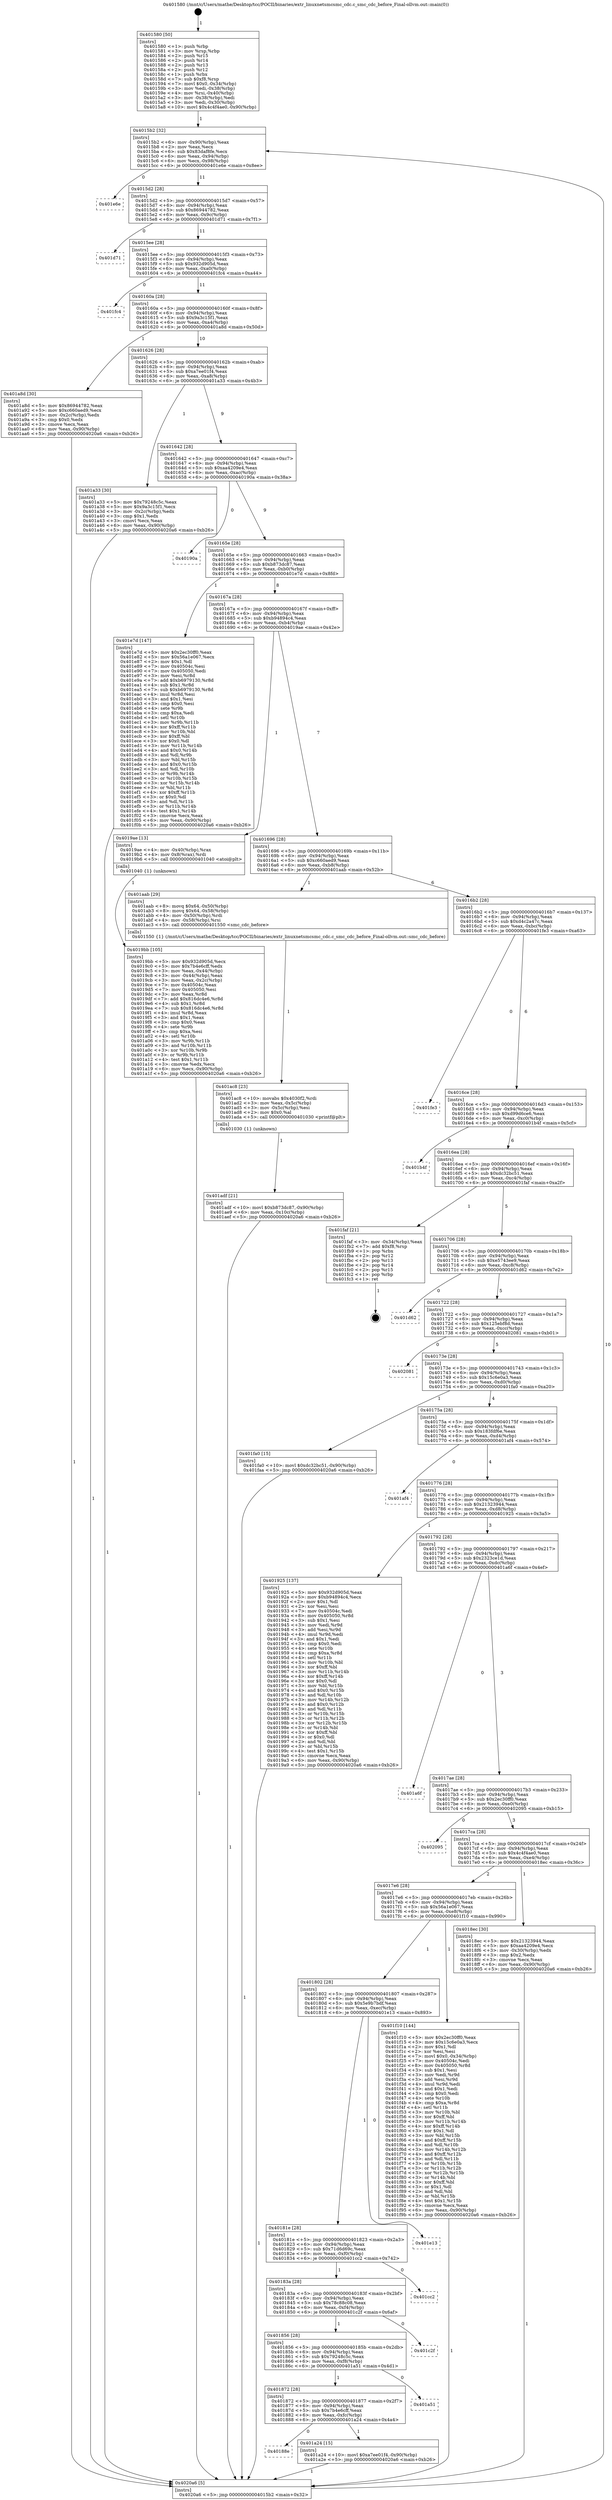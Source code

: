 digraph "0x401580" {
  label = "0x401580 (/mnt/c/Users/mathe/Desktop/tcc/POCII/binaries/extr_linuxnetsmcsmc_cdc.c_smc_cdc_before_Final-ollvm.out::main(0))"
  labelloc = "t"
  node[shape=record]

  Entry [label="",width=0.3,height=0.3,shape=circle,fillcolor=black,style=filled]
  "0x4015b2" [label="{
     0x4015b2 [32]\l
     | [instrs]\l
     &nbsp;&nbsp;0x4015b2 \<+6\>: mov -0x90(%rbp),%eax\l
     &nbsp;&nbsp;0x4015b8 \<+2\>: mov %eax,%ecx\l
     &nbsp;&nbsp;0x4015ba \<+6\>: sub $0x83daf8fe,%ecx\l
     &nbsp;&nbsp;0x4015c0 \<+6\>: mov %eax,-0x94(%rbp)\l
     &nbsp;&nbsp;0x4015c6 \<+6\>: mov %ecx,-0x98(%rbp)\l
     &nbsp;&nbsp;0x4015cc \<+6\>: je 0000000000401e6e \<main+0x8ee\>\l
  }"]
  "0x401e6e" [label="{
     0x401e6e\l
  }", style=dashed]
  "0x4015d2" [label="{
     0x4015d2 [28]\l
     | [instrs]\l
     &nbsp;&nbsp;0x4015d2 \<+5\>: jmp 00000000004015d7 \<main+0x57\>\l
     &nbsp;&nbsp;0x4015d7 \<+6\>: mov -0x94(%rbp),%eax\l
     &nbsp;&nbsp;0x4015dd \<+5\>: sub $0x86944782,%eax\l
     &nbsp;&nbsp;0x4015e2 \<+6\>: mov %eax,-0x9c(%rbp)\l
     &nbsp;&nbsp;0x4015e8 \<+6\>: je 0000000000401d71 \<main+0x7f1\>\l
  }"]
  Exit [label="",width=0.3,height=0.3,shape=circle,fillcolor=black,style=filled,peripheries=2]
  "0x401d71" [label="{
     0x401d71\l
  }", style=dashed]
  "0x4015ee" [label="{
     0x4015ee [28]\l
     | [instrs]\l
     &nbsp;&nbsp;0x4015ee \<+5\>: jmp 00000000004015f3 \<main+0x73\>\l
     &nbsp;&nbsp;0x4015f3 \<+6\>: mov -0x94(%rbp),%eax\l
     &nbsp;&nbsp;0x4015f9 \<+5\>: sub $0x932d905d,%eax\l
     &nbsp;&nbsp;0x4015fe \<+6\>: mov %eax,-0xa0(%rbp)\l
     &nbsp;&nbsp;0x401604 \<+6\>: je 0000000000401fc4 \<main+0xa44\>\l
  }"]
  "0x401adf" [label="{
     0x401adf [21]\l
     | [instrs]\l
     &nbsp;&nbsp;0x401adf \<+10\>: movl $0xb873dc87,-0x90(%rbp)\l
     &nbsp;&nbsp;0x401ae9 \<+6\>: mov %eax,-0x10c(%rbp)\l
     &nbsp;&nbsp;0x401aef \<+5\>: jmp 00000000004020a6 \<main+0xb26\>\l
  }"]
  "0x401fc4" [label="{
     0x401fc4\l
  }", style=dashed]
  "0x40160a" [label="{
     0x40160a [28]\l
     | [instrs]\l
     &nbsp;&nbsp;0x40160a \<+5\>: jmp 000000000040160f \<main+0x8f\>\l
     &nbsp;&nbsp;0x40160f \<+6\>: mov -0x94(%rbp),%eax\l
     &nbsp;&nbsp;0x401615 \<+5\>: sub $0x9a3c15f1,%eax\l
     &nbsp;&nbsp;0x40161a \<+6\>: mov %eax,-0xa4(%rbp)\l
     &nbsp;&nbsp;0x401620 \<+6\>: je 0000000000401a8d \<main+0x50d\>\l
  }"]
  "0x401ac8" [label="{
     0x401ac8 [23]\l
     | [instrs]\l
     &nbsp;&nbsp;0x401ac8 \<+10\>: movabs $0x4030f2,%rdi\l
     &nbsp;&nbsp;0x401ad2 \<+3\>: mov %eax,-0x5c(%rbp)\l
     &nbsp;&nbsp;0x401ad5 \<+3\>: mov -0x5c(%rbp),%esi\l
     &nbsp;&nbsp;0x401ad8 \<+2\>: mov $0x0,%al\l
     &nbsp;&nbsp;0x401ada \<+5\>: call 0000000000401030 \<printf@plt\>\l
     | [calls]\l
     &nbsp;&nbsp;0x401030 \{1\} (unknown)\l
  }"]
  "0x401a8d" [label="{
     0x401a8d [30]\l
     | [instrs]\l
     &nbsp;&nbsp;0x401a8d \<+5\>: mov $0x86944782,%eax\l
     &nbsp;&nbsp;0x401a92 \<+5\>: mov $0xc660aed9,%ecx\l
     &nbsp;&nbsp;0x401a97 \<+3\>: mov -0x2c(%rbp),%edx\l
     &nbsp;&nbsp;0x401a9a \<+3\>: cmp $0x0,%edx\l
     &nbsp;&nbsp;0x401a9d \<+3\>: cmove %ecx,%eax\l
     &nbsp;&nbsp;0x401aa0 \<+6\>: mov %eax,-0x90(%rbp)\l
     &nbsp;&nbsp;0x401aa6 \<+5\>: jmp 00000000004020a6 \<main+0xb26\>\l
  }"]
  "0x401626" [label="{
     0x401626 [28]\l
     | [instrs]\l
     &nbsp;&nbsp;0x401626 \<+5\>: jmp 000000000040162b \<main+0xab\>\l
     &nbsp;&nbsp;0x40162b \<+6\>: mov -0x94(%rbp),%eax\l
     &nbsp;&nbsp;0x401631 \<+5\>: sub $0xa7ee01f4,%eax\l
     &nbsp;&nbsp;0x401636 \<+6\>: mov %eax,-0xa8(%rbp)\l
     &nbsp;&nbsp;0x40163c \<+6\>: je 0000000000401a33 \<main+0x4b3\>\l
  }"]
  "0x40188e" [label="{
     0x40188e\l
  }", style=dashed]
  "0x401a33" [label="{
     0x401a33 [30]\l
     | [instrs]\l
     &nbsp;&nbsp;0x401a33 \<+5\>: mov $0x79248c5c,%eax\l
     &nbsp;&nbsp;0x401a38 \<+5\>: mov $0x9a3c15f1,%ecx\l
     &nbsp;&nbsp;0x401a3d \<+3\>: mov -0x2c(%rbp),%edx\l
     &nbsp;&nbsp;0x401a40 \<+3\>: cmp $0x1,%edx\l
     &nbsp;&nbsp;0x401a43 \<+3\>: cmovl %ecx,%eax\l
     &nbsp;&nbsp;0x401a46 \<+6\>: mov %eax,-0x90(%rbp)\l
     &nbsp;&nbsp;0x401a4c \<+5\>: jmp 00000000004020a6 \<main+0xb26\>\l
  }"]
  "0x401642" [label="{
     0x401642 [28]\l
     | [instrs]\l
     &nbsp;&nbsp;0x401642 \<+5\>: jmp 0000000000401647 \<main+0xc7\>\l
     &nbsp;&nbsp;0x401647 \<+6\>: mov -0x94(%rbp),%eax\l
     &nbsp;&nbsp;0x40164d \<+5\>: sub $0xaa4209e4,%eax\l
     &nbsp;&nbsp;0x401652 \<+6\>: mov %eax,-0xac(%rbp)\l
     &nbsp;&nbsp;0x401658 \<+6\>: je 000000000040190a \<main+0x38a\>\l
  }"]
  "0x401a24" [label="{
     0x401a24 [15]\l
     | [instrs]\l
     &nbsp;&nbsp;0x401a24 \<+10\>: movl $0xa7ee01f4,-0x90(%rbp)\l
     &nbsp;&nbsp;0x401a2e \<+5\>: jmp 00000000004020a6 \<main+0xb26\>\l
  }"]
  "0x40190a" [label="{
     0x40190a\l
  }", style=dashed]
  "0x40165e" [label="{
     0x40165e [28]\l
     | [instrs]\l
     &nbsp;&nbsp;0x40165e \<+5\>: jmp 0000000000401663 \<main+0xe3\>\l
     &nbsp;&nbsp;0x401663 \<+6\>: mov -0x94(%rbp),%eax\l
     &nbsp;&nbsp;0x401669 \<+5\>: sub $0xb873dc87,%eax\l
     &nbsp;&nbsp;0x40166e \<+6\>: mov %eax,-0xb0(%rbp)\l
     &nbsp;&nbsp;0x401674 \<+6\>: je 0000000000401e7d \<main+0x8fd\>\l
  }"]
  "0x401872" [label="{
     0x401872 [28]\l
     | [instrs]\l
     &nbsp;&nbsp;0x401872 \<+5\>: jmp 0000000000401877 \<main+0x2f7\>\l
     &nbsp;&nbsp;0x401877 \<+6\>: mov -0x94(%rbp),%eax\l
     &nbsp;&nbsp;0x40187d \<+5\>: sub $0x7b4e6cff,%eax\l
     &nbsp;&nbsp;0x401882 \<+6\>: mov %eax,-0xfc(%rbp)\l
     &nbsp;&nbsp;0x401888 \<+6\>: je 0000000000401a24 \<main+0x4a4\>\l
  }"]
  "0x401e7d" [label="{
     0x401e7d [147]\l
     | [instrs]\l
     &nbsp;&nbsp;0x401e7d \<+5\>: mov $0x2ec30ff0,%eax\l
     &nbsp;&nbsp;0x401e82 \<+5\>: mov $0x56a1e067,%ecx\l
     &nbsp;&nbsp;0x401e87 \<+2\>: mov $0x1,%dl\l
     &nbsp;&nbsp;0x401e89 \<+7\>: mov 0x40504c,%esi\l
     &nbsp;&nbsp;0x401e90 \<+7\>: mov 0x405050,%edi\l
     &nbsp;&nbsp;0x401e97 \<+3\>: mov %esi,%r8d\l
     &nbsp;&nbsp;0x401e9a \<+7\>: add $0xb6979130,%r8d\l
     &nbsp;&nbsp;0x401ea1 \<+4\>: sub $0x1,%r8d\l
     &nbsp;&nbsp;0x401ea5 \<+7\>: sub $0xb6979130,%r8d\l
     &nbsp;&nbsp;0x401eac \<+4\>: imul %r8d,%esi\l
     &nbsp;&nbsp;0x401eb0 \<+3\>: and $0x1,%esi\l
     &nbsp;&nbsp;0x401eb3 \<+3\>: cmp $0x0,%esi\l
     &nbsp;&nbsp;0x401eb6 \<+4\>: sete %r9b\l
     &nbsp;&nbsp;0x401eba \<+3\>: cmp $0xa,%edi\l
     &nbsp;&nbsp;0x401ebd \<+4\>: setl %r10b\l
     &nbsp;&nbsp;0x401ec1 \<+3\>: mov %r9b,%r11b\l
     &nbsp;&nbsp;0x401ec4 \<+4\>: xor $0xff,%r11b\l
     &nbsp;&nbsp;0x401ec8 \<+3\>: mov %r10b,%bl\l
     &nbsp;&nbsp;0x401ecb \<+3\>: xor $0xff,%bl\l
     &nbsp;&nbsp;0x401ece \<+3\>: xor $0x0,%dl\l
     &nbsp;&nbsp;0x401ed1 \<+3\>: mov %r11b,%r14b\l
     &nbsp;&nbsp;0x401ed4 \<+4\>: and $0x0,%r14b\l
     &nbsp;&nbsp;0x401ed8 \<+3\>: and %dl,%r9b\l
     &nbsp;&nbsp;0x401edb \<+3\>: mov %bl,%r15b\l
     &nbsp;&nbsp;0x401ede \<+4\>: and $0x0,%r15b\l
     &nbsp;&nbsp;0x401ee2 \<+3\>: and %dl,%r10b\l
     &nbsp;&nbsp;0x401ee5 \<+3\>: or %r9b,%r14b\l
     &nbsp;&nbsp;0x401ee8 \<+3\>: or %r10b,%r15b\l
     &nbsp;&nbsp;0x401eeb \<+3\>: xor %r15b,%r14b\l
     &nbsp;&nbsp;0x401eee \<+3\>: or %bl,%r11b\l
     &nbsp;&nbsp;0x401ef1 \<+4\>: xor $0xff,%r11b\l
     &nbsp;&nbsp;0x401ef5 \<+3\>: or $0x0,%dl\l
     &nbsp;&nbsp;0x401ef8 \<+3\>: and %dl,%r11b\l
     &nbsp;&nbsp;0x401efb \<+3\>: or %r11b,%r14b\l
     &nbsp;&nbsp;0x401efe \<+4\>: test $0x1,%r14b\l
     &nbsp;&nbsp;0x401f02 \<+3\>: cmovne %ecx,%eax\l
     &nbsp;&nbsp;0x401f05 \<+6\>: mov %eax,-0x90(%rbp)\l
     &nbsp;&nbsp;0x401f0b \<+5\>: jmp 00000000004020a6 \<main+0xb26\>\l
  }"]
  "0x40167a" [label="{
     0x40167a [28]\l
     | [instrs]\l
     &nbsp;&nbsp;0x40167a \<+5\>: jmp 000000000040167f \<main+0xff\>\l
     &nbsp;&nbsp;0x40167f \<+6\>: mov -0x94(%rbp),%eax\l
     &nbsp;&nbsp;0x401685 \<+5\>: sub $0xb94894c4,%eax\l
     &nbsp;&nbsp;0x40168a \<+6\>: mov %eax,-0xb4(%rbp)\l
     &nbsp;&nbsp;0x401690 \<+6\>: je 00000000004019ae \<main+0x42e\>\l
  }"]
  "0x401a51" [label="{
     0x401a51\l
  }", style=dashed]
  "0x4019ae" [label="{
     0x4019ae [13]\l
     | [instrs]\l
     &nbsp;&nbsp;0x4019ae \<+4\>: mov -0x40(%rbp),%rax\l
     &nbsp;&nbsp;0x4019b2 \<+4\>: mov 0x8(%rax),%rdi\l
     &nbsp;&nbsp;0x4019b6 \<+5\>: call 0000000000401040 \<atoi@plt\>\l
     | [calls]\l
     &nbsp;&nbsp;0x401040 \{1\} (unknown)\l
  }"]
  "0x401696" [label="{
     0x401696 [28]\l
     | [instrs]\l
     &nbsp;&nbsp;0x401696 \<+5\>: jmp 000000000040169b \<main+0x11b\>\l
     &nbsp;&nbsp;0x40169b \<+6\>: mov -0x94(%rbp),%eax\l
     &nbsp;&nbsp;0x4016a1 \<+5\>: sub $0xc660aed9,%eax\l
     &nbsp;&nbsp;0x4016a6 \<+6\>: mov %eax,-0xb8(%rbp)\l
     &nbsp;&nbsp;0x4016ac \<+6\>: je 0000000000401aab \<main+0x52b\>\l
  }"]
  "0x401856" [label="{
     0x401856 [28]\l
     | [instrs]\l
     &nbsp;&nbsp;0x401856 \<+5\>: jmp 000000000040185b \<main+0x2db\>\l
     &nbsp;&nbsp;0x40185b \<+6\>: mov -0x94(%rbp),%eax\l
     &nbsp;&nbsp;0x401861 \<+5\>: sub $0x79248c5c,%eax\l
     &nbsp;&nbsp;0x401866 \<+6\>: mov %eax,-0xf8(%rbp)\l
     &nbsp;&nbsp;0x40186c \<+6\>: je 0000000000401a51 \<main+0x4d1\>\l
  }"]
  "0x401aab" [label="{
     0x401aab [29]\l
     | [instrs]\l
     &nbsp;&nbsp;0x401aab \<+8\>: movq $0x64,-0x50(%rbp)\l
     &nbsp;&nbsp;0x401ab3 \<+8\>: movq $0x64,-0x58(%rbp)\l
     &nbsp;&nbsp;0x401abb \<+4\>: mov -0x50(%rbp),%rdi\l
     &nbsp;&nbsp;0x401abf \<+4\>: mov -0x58(%rbp),%rsi\l
     &nbsp;&nbsp;0x401ac3 \<+5\>: call 0000000000401550 \<smc_cdc_before\>\l
     | [calls]\l
     &nbsp;&nbsp;0x401550 \{1\} (/mnt/c/Users/mathe/Desktop/tcc/POCII/binaries/extr_linuxnetsmcsmc_cdc.c_smc_cdc_before_Final-ollvm.out::smc_cdc_before)\l
  }"]
  "0x4016b2" [label="{
     0x4016b2 [28]\l
     | [instrs]\l
     &nbsp;&nbsp;0x4016b2 \<+5\>: jmp 00000000004016b7 \<main+0x137\>\l
     &nbsp;&nbsp;0x4016b7 \<+6\>: mov -0x94(%rbp),%eax\l
     &nbsp;&nbsp;0x4016bd \<+5\>: sub $0xd4c2a47c,%eax\l
     &nbsp;&nbsp;0x4016c2 \<+6\>: mov %eax,-0xbc(%rbp)\l
     &nbsp;&nbsp;0x4016c8 \<+6\>: je 0000000000401fe3 \<main+0xa63\>\l
  }"]
  "0x401c2f" [label="{
     0x401c2f\l
  }", style=dashed]
  "0x401fe3" [label="{
     0x401fe3\l
  }", style=dashed]
  "0x4016ce" [label="{
     0x4016ce [28]\l
     | [instrs]\l
     &nbsp;&nbsp;0x4016ce \<+5\>: jmp 00000000004016d3 \<main+0x153\>\l
     &nbsp;&nbsp;0x4016d3 \<+6\>: mov -0x94(%rbp),%eax\l
     &nbsp;&nbsp;0x4016d9 \<+5\>: sub $0xd99d6ce6,%eax\l
     &nbsp;&nbsp;0x4016de \<+6\>: mov %eax,-0xc0(%rbp)\l
     &nbsp;&nbsp;0x4016e4 \<+6\>: je 0000000000401b4f \<main+0x5cf\>\l
  }"]
  "0x40183a" [label="{
     0x40183a [28]\l
     | [instrs]\l
     &nbsp;&nbsp;0x40183a \<+5\>: jmp 000000000040183f \<main+0x2bf\>\l
     &nbsp;&nbsp;0x40183f \<+6\>: mov -0x94(%rbp),%eax\l
     &nbsp;&nbsp;0x401845 \<+5\>: sub $0x78c88c08,%eax\l
     &nbsp;&nbsp;0x40184a \<+6\>: mov %eax,-0xf4(%rbp)\l
     &nbsp;&nbsp;0x401850 \<+6\>: je 0000000000401c2f \<main+0x6af\>\l
  }"]
  "0x401b4f" [label="{
     0x401b4f\l
  }", style=dashed]
  "0x4016ea" [label="{
     0x4016ea [28]\l
     | [instrs]\l
     &nbsp;&nbsp;0x4016ea \<+5\>: jmp 00000000004016ef \<main+0x16f\>\l
     &nbsp;&nbsp;0x4016ef \<+6\>: mov -0x94(%rbp),%eax\l
     &nbsp;&nbsp;0x4016f5 \<+5\>: sub $0xdc32bc51,%eax\l
     &nbsp;&nbsp;0x4016fa \<+6\>: mov %eax,-0xc4(%rbp)\l
     &nbsp;&nbsp;0x401700 \<+6\>: je 0000000000401faf \<main+0xa2f\>\l
  }"]
  "0x401cc2" [label="{
     0x401cc2\l
  }", style=dashed]
  "0x401faf" [label="{
     0x401faf [21]\l
     | [instrs]\l
     &nbsp;&nbsp;0x401faf \<+3\>: mov -0x34(%rbp),%eax\l
     &nbsp;&nbsp;0x401fb2 \<+7\>: add $0xf8,%rsp\l
     &nbsp;&nbsp;0x401fb9 \<+1\>: pop %rbx\l
     &nbsp;&nbsp;0x401fba \<+2\>: pop %r12\l
     &nbsp;&nbsp;0x401fbc \<+2\>: pop %r13\l
     &nbsp;&nbsp;0x401fbe \<+2\>: pop %r14\l
     &nbsp;&nbsp;0x401fc0 \<+2\>: pop %r15\l
     &nbsp;&nbsp;0x401fc2 \<+1\>: pop %rbp\l
     &nbsp;&nbsp;0x401fc3 \<+1\>: ret\l
  }"]
  "0x401706" [label="{
     0x401706 [28]\l
     | [instrs]\l
     &nbsp;&nbsp;0x401706 \<+5\>: jmp 000000000040170b \<main+0x18b\>\l
     &nbsp;&nbsp;0x40170b \<+6\>: mov -0x94(%rbp),%eax\l
     &nbsp;&nbsp;0x401711 \<+5\>: sub $0xe5743ee9,%eax\l
     &nbsp;&nbsp;0x401716 \<+6\>: mov %eax,-0xc8(%rbp)\l
     &nbsp;&nbsp;0x40171c \<+6\>: je 0000000000401d62 \<main+0x7e2\>\l
  }"]
  "0x40181e" [label="{
     0x40181e [28]\l
     | [instrs]\l
     &nbsp;&nbsp;0x40181e \<+5\>: jmp 0000000000401823 \<main+0x2a3\>\l
     &nbsp;&nbsp;0x401823 \<+6\>: mov -0x94(%rbp),%eax\l
     &nbsp;&nbsp;0x401829 \<+5\>: sub $0x71d6d69c,%eax\l
     &nbsp;&nbsp;0x40182e \<+6\>: mov %eax,-0xf0(%rbp)\l
     &nbsp;&nbsp;0x401834 \<+6\>: je 0000000000401cc2 \<main+0x742\>\l
  }"]
  "0x401d62" [label="{
     0x401d62\l
  }", style=dashed]
  "0x401722" [label="{
     0x401722 [28]\l
     | [instrs]\l
     &nbsp;&nbsp;0x401722 \<+5\>: jmp 0000000000401727 \<main+0x1a7\>\l
     &nbsp;&nbsp;0x401727 \<+6\>: mov -0x94(%rbp),%eax\l
     &nbsp;&nbsp;0x40172d \<+5\>: sub $0x125ebf8d,%eax\l
     &nbsp;&nbsp;0x401732 \<+6\>: mov %eax,-0xcc(%rbp)\l
     &nbsp;&nbsp;0x401738 \<+6\>: je 0000000000402081 \<main+0xb01\>\l
  }"]
  "0x401e13" [label="{
     0x401e13\l
  }", style=dashed]
  "0x402081" [label="{
     0x402081\l
  }", style=dashed]
  "0x40173e" [label="{
     0x40173e [28]\l
     | [instrs]\l
     &nbsp;&nbsp;0x40173e \<+5\>: jmp 0000000000401743 \<main+0x1c3\>\l
     &nbsp;&nbsp;0x401743 \<+6\>: mov -0x94(%rbp),%eax\l
     &nbsp;&nbsp;0x401749 \<+5\>: sub $0x15c6e0a3,%eax\l
     &nbsp;&nbsp;0x40174e \<+6\>: mov %eax,-0xd0(%rbp)\l
     &nbsp;&nbsp;0x401754 \<+6\>: je 0000000000401fa0 \<main+0xa20\>\l
  }"]
  "0x401802" [label="{
     0x401802 [28]\l
     | [instrs]\l
     &nbsp;&nbsp;0x401802 \<+5\>: jmp 0000000000401807 \<main+0x287\>\l
     &nbsp;&nbsp;0x401807 \<+6\>: mov -0x94(%rbp),%eax\l
     &nbsp;&nbsp;0x40180d \<+5\>: sub $0x5e9b7bdf,%eax\l
     &nbsp;&nbsp;0x401812 \<+6\>: mov %eax,-0xec(%rbp)\l
     &nbsp;&nbsp;0x401818 \<+6\>: je 0000000000401e13 \<main+0x893\>\l
  }"]
  "0x401fa0" [label="{
     0x401fa0 [15]\l
     | [instrs]\l
     &nbsp;&nbsp;0x401fa0 \<+10\>: movl $0xdc32bc51,-0x90(%rbp)\l
     &nbsp;&nbsp;0x401faa \<+5\>: jmp 00000000004020a6 \<main+0xb26\>\l
  }"]
  "0x40175a" [label="{
     0x40175a [28]\l
     | [instrs]\l
     &nbsp;&nbsp;0x40175a \<+5\>: jmp 000000000040175f \<main+0x1df\>\l
     &nbsp;&nbsp;0x40175f \<+6\>: mov -0x94(%rbp),%eax\l
     &nbsp;&nbsp;0x401765 \<+5\>: sub $0x183fdf6e,%eax\l
     &nbsp;&nbsp;0x40176a \<+6\>: mov %eax,-0xd4(%rbp)\l
     &nbsp;&nbsp;0x401770 \<+6\>: je 0000000000401af4 \<main+0x574\>\l
  }"]
  "0x401f10" [label="{
     0x401f10 [144]\l
     | [instrs]\l
     &nbsp;&nbsp;0x401f10 \<+5\>: mov $0x2ec30ff0,%eax\l
     &nbsp;&nbsp;0x401f15 \<+5\>: mov $0x15c6e0a3,%ecx\l
     &nbsp;&nbsp;0x401f1a \<+2\>: mov $0x1,%dl\l
     &nbsp;&nbsp;0x401f1c \<+2\>: xor %esi,%esi\l
     &nbsp;&nbsp;0x401f1e \<+7\>: movl $0x0,-0x34(%rbp)\l
     &nbsp;&nbsp;0x401f25 \<+7\>: mov 0x40504c,%edi\l
     &nbsp;&nbsp;0x401f2c \<+8\>: mov 0x405050,%r8d\l
     &nbsp;&nbsp;0x401f34 \<+3\>: sub $0x1,%esi\l
     &nbsp;&nbsp;0x401f37 \<+3\>: mov %edi,%r9d\l
     &nbsp;&nbsp;0x401f3a \<+3\>: add %esi,%r9d\l
     &nbsp;&nbsp;0x401f3d \<+4\>: imul %r9d,%edi\l
     &nbsp;&nbsp;0x401f41 \<+3\>: and $0x1,%edi\l
     &nbsp;&nbsp;0x401f44 \<+3\>: cmp $0x0,%edi\l
     &nbsp;&nbsp;0x401f47 \<+4\>: sete %r10b\l
     &nbsp;&nbsp;0x401f4b \<+4\>: cmp $0xa,%r8d\l
     &nbsp;&nbsp;0x401f4f \<+4\>: setl %r11b\l
     &nbsp;&nbsp;0x401f53 \<+3\>: mov %r10b,%bl\l
     &nbsp;&nbsp;0x401f56 \<+3\>: xor $0xff,%bl\l
     &nbsp;&nbsp;0x401f59 \<+3\>: mov %r11b,%r14b\l
     &nbsp;&nbsp;0x401f5c \<+4\>: xor $0xff,%r14b\l
     &nbsp;&nbsp;0x401f60 \<+3\>: xor $0x1,%dl\l
     &nbsp;&nbsp;0x401f63 \<+3\>: mov %bl,%r15b\l
     &nbsp;&nbsp;0x401f66 \<+4\>: and $0xff,%r15b\l
     &nbsp;&nbsp;0x401f6a \<+3\>: and %dl,%r10b\l
     &nbsp;&nbsp;0x401f6d \<+3\>: mov %r14b,%r12b\l
     &nbsp;&nbsp;0x401f70 \<+4\>: and $0xff,%r12b\l
     &nbsp;&nbsp;0x401f74 \<+3\>: and %dl,%r11b\l
     &nbsp;&nbsp;0x401f77 \<+3\>: or %r10b,%r15b\l
     &nbsp;&nbsp;0x401f7a \<+3\>: or %r11b,%r12b\l
     &nbsp;&nbsp;0x401f7d \<+3\>: xor %r12b,%r15b\l
     &nbsp;&nbsp;0x401f80 \<+3\>: or %r14b,%bl\l
     &nbsp;&nbsp;0x401f83 \<+3\>: xor $0xff,%bl\l
     &nbsp;&nbsp;0x401f86 \<+3\>: or $0x1,%dl\l
     &nbsp;&nbsp;0x401f89 \<+2\>: and %dl,%bl\l
     &nbsp;&nbsp;0x401f8b \<+3\>: or %bl,%r15b\l
     &nbsp;&nbsp;0x401f8e \<+4\>: test $0x1,%r15b\l
     &nbsp;&nbsp;0x401f92 \<+3\>: cmovne %ecx,%eax\l
     &nbsp;&nbsp;0x401f95 \<+6\>: mov %eax,-0x90(%rbp)\l
     &nbsp;&nbsp;0x401f9b \<+5\>: jmp 00000000004020a6 \<main+0xb26\>\l
  }"]
  "0x401af4" [label="{
     0x401af4\l
  }", style=dashed]
  "0x401776" [label="{
     0x401776 [28]\l
     | [instrs]\l
     &nbsp;&nbsp;0x401776 \<+5\>: jmp 000000000040177b \<main+0x1fb\>\l
     &nbsp;&nbsp;0x40177b \<+6\>: mov -0x94(%rbp),%eax\l
     &nbsp;&nbsp;0x401781 \<+5\>: sub $0x21323944,%eax\l
     &nbsp;&nbsp;0x401786 \<+6\>: mov %eax,-0xd8(%rbp)\l
     &nbsp;&nbsp;0x40178c \<+6\>: je 0000000000401925 \<main+0x3a5\>\l
  }"]
  "0x4019bb" [label="{
     0x4019bb [105]\l
     | [instrs]\l
     &nbsp;&nbsp;0x4019bb \<+5\>: mov $0x932d905d,%ecx\l
     &nbsp;&nbsp;0x4019c0 \<+5\>: mov $0x7b4e6cff,%edx\l
     &nbsp;&nbsp;0x4019c5 \<+3\>: mov %eax,-0x44(%rbp)\l
     &nbsp;&nbsp;0x4019c8 \<+3\>: mov -0x44(%rbp),%eax\l
     &nbsp;&nbsp;0x4019cb \<+3\>: mov %eax,-0x2c(%rbp)\l
     &nbsp;&nbsp;0x4019ce \<+7\>: mov 0x40504c,%eax\l
     &nbsp;&nbsp;0x4019d5 \<+7\>: mov 0x405050,%esi\l
     &nbsp;&nbsp;0x4019dc \<+3\>: mov %eax,%r8d\l
     &nbsp;&nbsp;0x4019df \<+7\>: add $0x816dc4e6,%r8d\l
     &nbsp;&nbsp;0x4019e6 \<+4\>: sub $0x1,%r8d\l
     &nbsp;&nbsp;0x4019ea \<+7\>: sub $0x816dc4e6,%r8d\l
     &nbsp;&nbsp;0x4019f1 \<+4\>: imul %r8d,%eax\l
     &nbsp;&nbsp;0x4019f5 \<+3\>: and $0x1,%eax\l
     &nbsp;&nbsp;0x4019f8 \<+3\>: cmp $0x0,%eax\l
     &nbsp;&nbsp;0x4019fb \<+4\>: sete %r9b\l
     &nbsp;&nbsp;0x4019ff \<+3\>: cmp $0xa,%esi\l
     &nbsp;&nbsp;0x401a02 \<+4\>: setl %r10b\l
     &nbsp;&nbsp;0x401a06 \<+3\>: mov %r9b,%r11b\l
     &nbsp;&nbsp;0x401a09 \<+3\>: and %r10b,%r11b\l
     &nbsp;&nbsp;0x401a0c \<+3\>: xor %r10b,%r9b\l
     &nbsp;&nbsp;0x401a0f \<+3\>: or %r9b,%r11b\l
     &nbsp;&nbsp;0x401a12 \<+4\>: test $0x1,%r11b\l
     &nbsp;&nbsp;0x401a16 \<+3\>: cmovne %edx,%ecx\l
     &nbsp;&nbsp;0x401a19 \<+6\>: mov %ecx,-0x90(%rbp)\l
     &nbsp;&nbsp;0x401a1f \<+5\>: jmp 00000000004020a6 \<main+0xb26\>\l
  }"]
  "0x401925" [label="{
     0x401925 [137]\l
     | [instrs]\l
     &nbsp;&nbsp;0x401925 \<+5\>: mov $0x932d905d,%eax\l
     &nbsp;&nbsp;0x40192a \<+5\>: mov $0xb94894c4,%ecx\l
     &nbsp;&nbsp;0x40192f \<+2\>: mov $0x1,%dl\l
     &nbsp;&nbsp;0x401931 \<+2\>: xor %esi,%esi\l
     &nbsp;&nbsp;0x401933 \<+7\>: mov 0x40504c,%edi\l
     &nbsp;&nbsp;0x40193a \<+8\>: mov 0x405050,%r8d\l
     &nbsp;&nbsp;0x401942 \<+3\>: sub $0x1,%esi\l
     &nbsp;&nbsp;0x401945 \<+3\>: mov %edi,%r9d\l
     &nbsp;&nbsp;0x401948 \<+3\>: add %esi,%r9d\l
     &nbsp;&nbsp;0x40194b \<+4\>: imul %r9d,%edi\l
     &nbsp;&nbsp;0x40194f \<+3\>: and $0x1,%edi\l
     &nbsp;&nbsp;0x401952 \<+3\>: cmp $0x0,%edi\l
     &nbsp;&nbsp;0x401955 \<+4\>: sete %r10b\l
     &nbsp;&nbsp;0x401959 \<+4\>: cmp $0xa,%r8d\l
     &nbsp;&nbsp;0x40195d \<+4\>: setl %r11b\l
     &nbsp;&nbsp;0x401961 \<+3\>: mov %r10b,%bl\l
     &nbsp;&nbsp;0x401964 \<+3\>: xor $0xff,%bl\l
     &nbsp;&nbsp;0x401967 \<+3\>: mov %r11b,%r14b\l
     &nbsp;&nbsp;0x40196a \<+4\>: xor $0xff,%r14b\l
     &nbsp;&nbsp;0x40196e \<+3\>: xor $0x0,%dl\l
     &nbsp;&nbsp;0x401971 \<+3\>: mov %bl,%r15b\l
     &nbsp;&nbsp;0x401974 \<+4\>: and $0x0,%r15b\l
     &nbsp;&nbsp;0x401978 \<+3\>: and %dl,%r10b\l
     &nbsp;&nbsp;0x40197b \<+3\>: mov %r14b,%r12b\l
     &nbsp;&nbsp;0x40197e \<+4\>: and $0x0,%r12b\l
     &nbsp;&nbsp;0x401982 \<+3\>: and %dl,%r11b\l
     &nbsp;&nbsp;0x401985 \<+3\>: or %r10b,%r15b\l
     &nbsp;&nbsp;0x401988 \<+3\>: or %r11b,%r12b\l
     &nbsp;&nbsp;0x40198b \<+3\>: xor %r12b,%r15b\l
     &nbsp;&nbsp;0x40198e \<+3\>: or %r14b,%bl\l
     &nbsp;&nbsp;0x401991 \<+3\>: xor $0xff,%bl\l
     &nbsp;&nbsp;0x401994 \<+3\>: or $0x0,%dl\l
     &nbsp;&nbsp;0x401997 \<+2\>: and %dl,%bl\l
     &nbsp;&nbsp;0x401999 \<+3\>: or %bl,%r15b\l
     &nbsp;&nbsp;0x40199c \<+4\>: test $0x1,%r15b\l
     &nbsp;&nbsp;0x4019a0 \<+3\>: cmovne %ecx,%eax\l
     &nbsp;&nbsp;0x4019a3 \<+6\>: mov %eax,-0x90(%rbp)\l
     &nbsp;&nbsp;0x4019a9 \<+5\>: jmp 00000000004020a6 \<main+0xb26\>\l
  }"]
  "0x401792" [label="{
     0x401792 [28]\l
     | [instrs]\l
     &nbsp;&nbsp;0x401792 \<+5\>: jmp 0000000000401797 \<main+0x217\>\l
     &nbsp;&nbsp;0x401797 \<+6\>: mov -0x94(%rbp),%eax\l
     &nbsp;&nbsp;0x40179d \<+5\>: sub $0x2323ce1d,%eax\l
     &nbsp;&nbsp;0x4017a2 \<+6\>: mov %eax,-0xdc(%rbp)\l
     &nbsp;&nbsp;0x4017a8 \<+6\>: je 0000000000401a6f \<main+0x4ef\>\l
  }"]
  "0x401580" [label="{
     0x401580 [50]\l
     | [instrs]\l
     &nbsp;&nbsp;0x401580 \<+1\>: push %rbp\l
     &nbsp;&nbsp;0x401581 \<+3\>: mov %rsp,%rbp\l
     &nbsp;&nbsp;0x401584 \<+2\>: push %r15\l
     &nbsp;&nbsp;0x401586 \<+2\>: push %r14\l
     &nbsp;&nbsp;0x401588 \<+2\>: push %r13\l
     &nbsp;&nbsp;0x40158a \<+2\>: push %r12\l
     &nbsp;&nbsp;0x40158c \<+1\>: push %rbx\l
     &nbsp;&nbsp;0x40158d \<+7\>: sub $0xf8,%rsp\l
     &nbsp;&nbsp;0x401594 \<+7\>: movl $0x0,-0x34(%rbp)\l
     &nbsp;&nbsp;0x40159b \<+3\>: mov %edi,-0x38(%rbp)\l
     &nbsp;&nbsp;0x40159e \<+4\>: mov %rsi,-0x40(%rbp)\l
     &nbsp;&nbsp;0x4015a2 \<+3\>: mov -0x38(%rbp),%edi\l
     &nbsp;&nbsp;0x4015a5 \<+3\>: mov %edi,-0x30(%rbp)\l
     &nbsp;&nbsp;0x4015a8 \<+10\>: movl $0x4c4f4ae0,-0x90(%rbp)\l
  }"]
  "0x401a6f" [label="{
     0x401a6f\l
  }", style=dashed]
  "0x4017ae" [label="{
     0x4017ae [28]\l
     | [instrs]\l
     &nbsp;&nbsp;0x4017ae \<+5\>: jmp 00000000004017b3 \<main+0x233\>\l
     &nbsp;&nbsp;0x4017b3 \<+6\>: mov -0x94(%rbp),%eax\l
     &nbsp;&nbsp;0x4017b9 \<+5\>: sub $0x2ec30ff0,%eax\l
     &nbsp;&nbsp;0x4017be \<+6\>: mov %eax,-0xe0(%rbp)\l
     &nbsp;&nbsp;0x4017c4 \<+6\>: je 0000000000402095 \<main+0xb15\>\l
  }"]
  "0x4020a6" [label="{
     0x4020a6 [5]\l
     | [instrs]\l
     &nbsp;&nbsp;0x4020a6 \<+5\>: jmp 00000000004015b2 \<main+0x32\>\l
  }"]
  "0x402095" [label="{
     0x402095\l
  }", style=dashed]
  "0x4017ca" [label="{
     0x4017ca [28]\l
     | [instrs]\l
     &nbsp;&nbsp;0x4017ca \<+5\>: jmp 00000000004017cf \<main+0x24f\>\l
     &nbsp;&nbsp;0x4017cf \<+6\>: mov -0x94(%rbp),%eax\l
     &nbsp;&nbsp;0x4017d5 \<+5\>: sub $0x4c4f4ae0,%eax\l
     &nbsp;&nbsp;0x4017da \<+6\>: mov %eax,-0xe4(%rbp)\l
     &nbsp;&nbsp;0x4017e0 \<+6\>: je 00000000004018ec \<main+0x36c\>\l
  }"]
  "0x4017e6" [label="{
     0x4017e6 [28]\l
     | [instrs]\l
     &nbsp;&nbsp;0x4017e6 \<+5\>: jmp 00000000004017eb \<main+0x26b\>\l
     &nbsp;&nbsp;0x4017eb \<+6\>: mov -0x94(%rbp),%eax\l
     &nbsp;&nbsp;0x4017f1 \<+5\>: sub $0x56a1e067,%eax\l
     &nbsp;&nbsp;0x4017f6 \<+6\>: mov %eax,-0xe8(%rbp)\l
     &nbsp;&nbsp;0x4017fc \<+6\>: je 0000000000401f10 \<main+0x990\>\l
  }"]
  "0x4018ec" [label="{
     0x4018ec [30]\l
     | [instrs]\l
     &nbsp;&nbsp;0x4018ec \<+5\>: mov $0x21323944,%eax\l
     &nbsp;&nbsp;0x4018f1 \<+5\>: mov $0xaa4209e4,%ecx\l
     &nbsp;&nbsp;0x4018f6 \<+3\>: mov -0x30(%rbp),%edx\l
     &nbsp;&nbsp;0x4018f9 \<+3\>: cmp $0x2,%edx\l
     &nbsp;&nbsp;0x4018fc \<+3\>: cmovne %ecx,%eax\l
     &nbsp;&nbsp;0x4018ff \<+6\>: mov %eax,-0x90(%rbp)\l
     &nbsp;&nbsp;0x401905 \<+5\>: jmp 00000000004020a6 \<main+0xb26\>\l
  }"]
  Entry -> "0x401580" [label=" 1"]
  "0x4015b2" -> "0x401e6e" [label=" 0"]
  "0x4015b2" -> "0x4015d2" [label=" 11"]
  "0x401faf" -> Exit [label=" 1"]
  "0x4015d2" -> "0x401d71" [label=" 0"]
  "0x4015d2" -> "0x4015ee" [label=" 11"]
  "0x401fa0" -> "0x4020a6" [label=" 1"]
  "0x4015ee" -> "0x401fc4" [label=" 0"]
  "0x4015ee" -> "0x40160a" [label=" 11"]
  "0x401f10" -> "0x4020a6" [label=" 1"]
  "0x40160a" -> "0x401a8d" [label=" 1"]
  "0x40160a" -> "0x401626" [label=" 10"]
  "0x401e7d" -> "0x4020a6" [label=" 1"]
  "0x401626" -> "0x401a33" [label=" 1"]
  "0x401626" -> "0x401642" [label=" 9"]
  "0x401adf" -> "0x4020a6" [label=" 1"]
  "0x401642" -> "0x40190a" [label=" 0"]
  "0x401642" -> "0x40165e" [label=" 9"]
  "0x401ac8" -> "0x401adf" [label=" 1"]
  "0x40165e" -> "0x401e7d" [label=" 1"]
  "0x40165e" -> "0x40167a" [label=" 8"]
  "0x401a8d" -> "0x4020a6" [label=" 1"]
  "0x40167a" -> "0x4019ae" [label=" 1"]
  "0x40167a" -> "0x401696" [label=" 7"]
  "0x401a33" -> "0x4020a6" [label=" 1"]
  "0x401696" -> "0x401aab" [label=" 1"]
  "0x401696" -> "0x4016b2" [label=" 6"]
  "0x401872" -> "0x40188e" [label=" 0"]
  "0x4016b2" -> "0x401fe3" [label=" 0"]
  "0x4016b2" -> "0x4016ce" [label=" 6"]
  "0x401872" -> "0x401a24" [label=" 1"]
  "0x4016ce" -> "0x401b4f" [label=" 0"]
  "0x4016ce" -> "0x4016ea" [label=" 6"]
  "0x401856" -> "0x401872" [label=" 1"]
  "0x4016ea" -> "0x401faf" [label=" 1"]
  "0x4016ea" -> "0x401706" [label=" 5"]
  "0x401856" -> "0x401a51" [label=" 0"]
  "0x401706" -> "0x401d62" [label=" 0"]
  "0x401706" -> "0x401722" [label=" 5"]
  "0x40183a" -> "0x401856" [label=" 1"]
  "0x401722" -> "0x402081" [label=" 0"]
  "0x401722" -> "0x40173e" [label=" 5"]
  "0x40183a" -> "0x401c2f" [label=" 0"]
  "0x40173e" -> "0x401fa0" [label=" 1"]
  "0x40173e" -> "0x40175a" [label=" 4"]
  "0x40181e" -> "0x40183a" [label=" 1"]
  "0x40175a" -> "0x401af4" [label=" 0"]
  "0x40175a" -> "0x401776" [label=" 4"]
  "0x40181e" -> "0x401cc2" [label=" 0"]
  "0x401776" -> "0x401925" [label=" 1"]
  "0x401776" -> "0x401792" [label=" 3"]
  "0x401802" -> "0x40181e" [label=" 1"]
  "0x401792" -> "0x401a6f" [label=" 0"]
  "0x401792" -> "0x4017ae" [label=" 3"]
  "0x401802" -> "0x401e13" [label=" 0"]
  "0x4017ae" -> "0x402095" [label=" 0"]
  "0x4017ae" -> "0x4017ca" [label=" 3"]
  "0x401aab" -> "0x401ac8" [label=" 1"]
  "0x4017ca" -> "0x4018ec" [label=" 1"]
  "0x4017ca" -> "0x4017e6" [label=" 2"]
  "0x4018ec" -> "0x4020a6" [label=" 1"]
  "0x401580" -> "0x4015b2" [label=" 1"]
  "0x4020a6" -> "0x4015b2" [label=" 10"]
  "0x401925" -> "0x4020a6" [label=" 1"]
  "0x4019ae" -> "0x4019bb" [label=" 1"]
  "0x4019bb" -> "0x4020a6" [label=" 1"]
  "0x401a24" -> "0x4020a6" [label=" 1"]
  "0x4017e6" -> "0x401f10" [label=" 1"]
  "0x4017e6" -> "0x401802" [label=" 1"]
}
